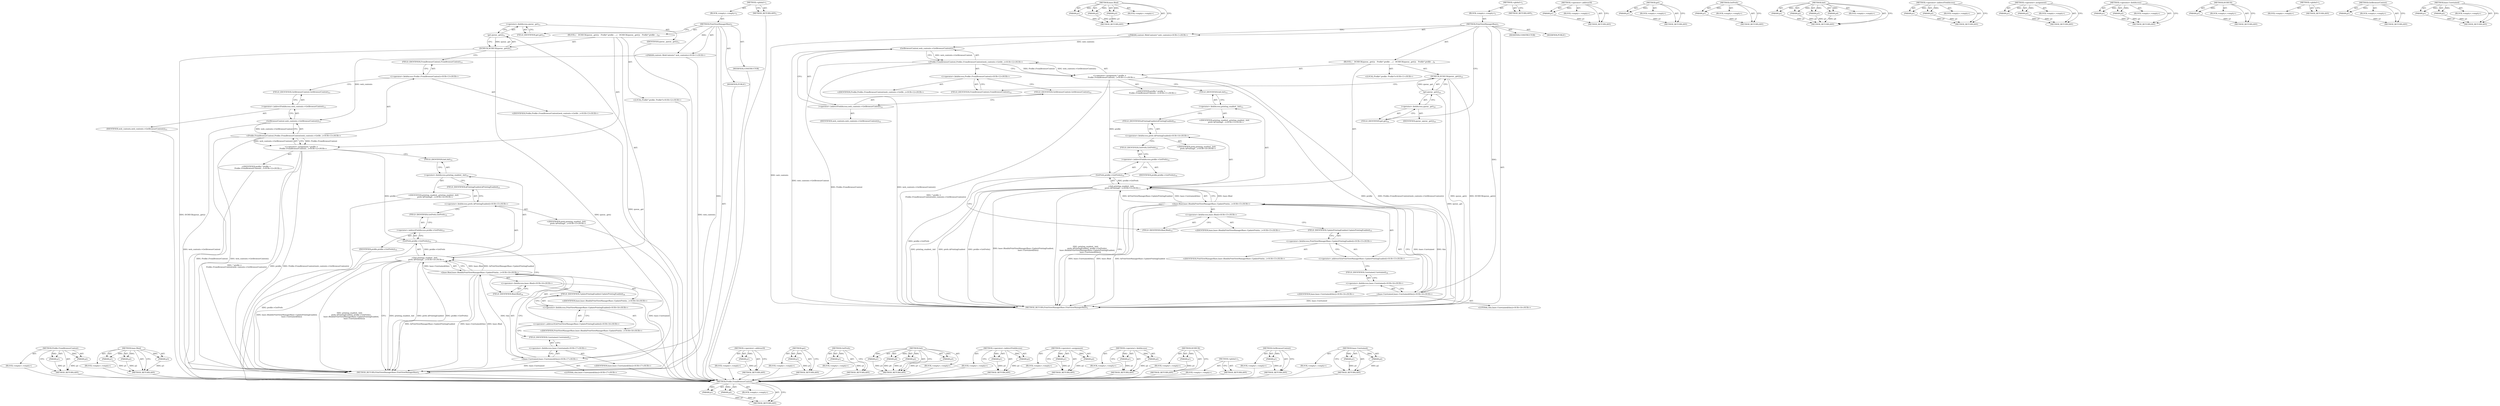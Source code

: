 digraph "base.Unretained" {
vulnerable_94 [label=<(METHOD,Profile.FromBrowserContext)>];
vulnerable_95 [label=<(PARAM,p1)>];
vulnerable_96 [label=<(PARAM,p2)>];
vulnerable_97 [label=<(BLOCK,&lt;empty&gt;,&lt;empty&gt;)>];
vulnerable_98 [label=<(METHOD_RETURN,ANY)>];
vulnerable_119 [label=<(METHOD,base.Bind)>];
vulnerable_120 [label=<(PARAM,p1)>];
vulnerable_121 [label=<(PARAM,p2)>];
vulnerable_122 [label=<(PARAM,p3)>];
vulnerable_123 [label=<(BLOCK,&lt;empty&gt;,&lt;empty&gt;)>];
vulnerable_124 [label=<(METHOD_RETURN,ANY)>];
vulnerable_6 [label=<(METHOD,&lt;global&gt;)<SUB>1</SUB>>];
vulnerable_7 [label=<(BLOCK,&lt;empty&gt;,&lt;empty&gt;)<SUB>1</SUB>>];
vulnerable_8 [label=<(METHOD,PrintViewManagerBase)<SUB>1</SUB>>];
vulnerable_9 [label="<(PARAM,content::WebContents* web_contents)<SUB>1</SUB>>"];
vulnerable_10 [label=<(BLOCK,{
   DCHECK(queue_.get());
   Profile* profile ...,{
   DCHECK(queue_.get());
   Profile* profile ...)<SUB>9</SUB>>];
vulnerable_11 [label=<(DCHECK,DCHECK(queue_.get()))<SUB>10</SUB>>];
vulnerable_12 [label=<(get,queue_.get())<SUB>10</SUB>>];
vulnerable_13 [label=<(&lt;operator&gt;.fieldAccess,queue_.get)<SUB>10</SUB>>];
vulnerable_14 [label=<(IDENTIFIER,queue_,queue_.get())<SUB>10</SUB>>];
vulnerable_15 [label=<(FIELD_IDENTIFIER,get,get)<SUB>10</SUB>>];
vulnerable_16 [label="<(LOCAL,Profile* profile: Profile*)<SUB>11</SUB>>"];
vulnerable_17 [label="<(&lt;operator&gt;.assignment,* profile =
       Profile::FromBrowserContext(...)<SUB>11</SUB>>"];
vulnerable_18 [label="<(IDENTIFIER,profile,* profile =
       Profile::FromBrowserContext(...)<SUB>11</SUB>>"];
vulnerable_19 [label="<(Profile.FromBrowserContext,Profile::FromBrowserContext(web_contents-&gt;GetBr...)<SUB>12</SUB>>"];
vulnerable_20 [label="<(&lt;operator&gt;.fieldAccess,Profile::FromBrowserContext)<SUB>12</SUB>>"];
vulnerable_21 [label="<(IDENTIFIER,Profile,Profile::FromBrowserContext(web_contents-&gt;GetBr...)<SUB>12</SUB>>"];
vulnerable_22 [label=<(FIELD_IDENTIFIER,FromBrowserContext,FromBrowserContext)<SUB>12</SUB>>];
vulnerable_23 [label=<(GetBrowserContext,web_contents-&gt;GetBrowserContext())<SUB>12</SUB>>];
vulnerable_24 [label=<(&lt;operator&gt;.indirectFieldAccess,web_contents-&gt;GetBrowserContext)<SUB>12</SUB>>];
vulnerable_25 [label=<(IDENTIFIER,web_contents,web_contents-&gt;GetBrowserContext())<SUB>12</SUB>>];
vulnerable_26 [label=<(FIELD_IDENTIFIER,GetBrowserContext,GetBrowserContext)<SUB>12</SUB>>];
vulnerable_27 [label="<(Init,printing_enabled_.Init(
      prefs::kPrintingE...)<SUB>13</SUB>>"];
vulnerable_28 [label=<(&lt;operator&gt;.fieldAccess,printing_enabled_.Init)<SUB>13</SUB>>];
vulnerable_29 [label="<(IDENTIFIER,printing_enabled_,printing_enabled_.Init(
      prefs::kPrintingE...)<SUB>13</SUB>>"];
vulnerable_30 [label=<(FIELD_IDENTIFIER,Init,Init)<SUB>13</SUB>>];
vulnerable_31 [label="<(&lt;operator&gt;.fieldAccess,prefs::kPrintingEnabled)<SUB>14</SUB>>"];
vulnerable_32 [label="<(IDENTIFIER,prefs,printing_enabled_.Init(
      prefs::kPrintingE...)<SUB>14</SUB>>"];
vulnerable_33 [label=<(FIELD_IDENTIFIER,kPrintingEnabled,kPrintingEnabled)<SUB>14</SUB>>];
vulnerable_34 [label=<(GetPrefs,profile-&gt;GetPrefs())<SUB>14</SUB>>];
vulnerable_35 [label=<(&lt;operator&gt;.indirectFieldAccess,profile-&gt;GetPrefs)<SUB>14</SUB>>];
vulnerable_36 [label=<(IDENTIFIER,profile,profile-&gt;GetPrefs())<SUB>14</SUB>>];
vulnerable_37 [label=<(FIELD_IDENTIFIER,GetPrefs,GetPrefs)<SUB>14</SUB>>];
vulnerable_38 [label="<(base.Bind,base::Bind(&amp;PrintViewManagerBase::UpdatePrintin...)<SUB>15</SUB>>"];
vulnerable_39 [label="<(&lt;operator&gt;.fieldAccess,base::Bind)<SUB>15</SUB>>"];
vulnerable_40 [label="<(IDENTIFIER,base,base::Bind(&amp;PrintViewManagerBase::UpdatePrintin...)<SUB>15</SUB>>"];
vulnerable_41 [label=<(FIELD_IDENTIFIER,Bind,Bind)<SUB>15</SUB>>];
vulnerable_42 [label="<(&lt;operator&gt;.addressOf,&amp;PrintViewManagerBase::UpdatePrintingEnabled)<SUB>15</SUB>>"];
vulnerable_43 [label="<(&lt;operator&gt;.fieldAccess,PrintViewManagerBase::UpdatePrintingEnabled)<SUB>15</SUB>>"];
vulnerable_44 [label="<(IDENTIFIER,PrintViewManagerBase,base::Bind(&amp;PrintViewManagerBase::UpdatePrintin...)<SUB>15</SUB>>"];
vulnerable_45 [label=<(FIELD_IDENTIFIER,UpdatePrintingEnabled,UpdatePrintingEnabled)<SUB>15</SUB>>];
vulnerable_46 [label="<(base.Unretained,base::Unretained(this))<SUB>16</SUB>>"];
vulnerable_47 [label="<(&lt;operator&gt;.fieldAccess,base::Unretained)<SUB>16</SUB>>"];
vulnerable_48 [label="<(IDENTIFIER,base,base::Unretained(this))<SUB>16</SUB>>"];
vulnerable_49 [label=<(FIELD_IDENTIFIER,Unretained,Unretained)<SUB>16</SUB>>];
vulnerable_50 [label="<(LITERAL,this,base::Unretained(this))<SUB>16</SUB>>"];
vulnerable_51 [label=<(MODIFIER,CONSTRUCTOR)>];
vulnerable_52 [label=<(MODIFIER,PUBLIC)>];
vulnerable_53 [label=<(METHOD_RETURN,PrintViewManagerBase.PrintViewManagerBase)<SUB>1</SUB>>];
vulnerable_55 [label=<(METHOD_RETURN,ANY)<SUB>1</SUB>>];
vulnerable_125 [label=<(METHOD,&lt;operator&gt;.addressOf)>];
vulnerable_126 [label=<(PARAM,p1)>];
vulnerable_127 [label=<(BLOCK,&lt;empty&gt;,&lt;empty&gt;)>];
vulnerable_128 [label=<(METHOD_RETURN,ANY)>];
vulnerable_80 [label=<(METHOD,get)>];
vulnerable_81 [label=<(PARAM,p1)>];
vulnerable_82 [label=<(BLOCK,&lt;empty&gt;,&lt;empty&gt;)>];
vulnerable_83 [label=<(METHOD_RETURN,ANY)>];
vulnerable_115 [label=<(METHOD,GetPrefs)>];
vulnerable_116 [label=<(PARAM,p1)>];
vulnerable_117 [label=<(BLOCK,&lt;empty&gt;,&lt;empty&gt;)>];
vulnerable_118 [label=<(METHOD_RETURN,ANY)>];
vulnerable_108 [label=<(METHOD,Init)>];
vulnerable_109 [label=<(PARAM,p1)>];
vulnerable_110 [label=<(PARAM,p2)>];
vulnerable_111 [label=<(PARAM,p3)>];
vulnerable_112 [label=<(PARAM,p4)>];
vulnerable_113 [label=<(BLOCK,&lt;empty&gt;,&lt;empty&gt;)>];
vulnerable_114 [label=<(METHOD_RETURN,ANY)>];
vulnerable_103 [label=<(METHOD,&lt;operator&gt;.indirectFieldAccess)>];
vulnerable_104 [label=<(PARAM,p1)>];
vulnerable_105 [label=<(PARAM,p2)>];
vulnerable_106 [label=<(BLOCK,&lt;empty&gt;,&lt;empty&gt;)>];
vulnerable_107 [label=<(METHOD_RETURN,ANY)>];
vulnerable_89 [label=<(METHOD,&lt;operator&gt;.assignment)>];
vulnerable_90 [label=<(PARAM,p1)>];
vulnerable_91 [label=<(PARAM,p2)>];
vulnerable_92 [label=<(BLOCK,&lt;empty&gt;,&lt;empty&gt;)>];
vulnerable_93 [label=<(METHOD_RETURN,ANY)>];
vulnerable_84 [label=<(METHOD,&lt;operator&gt;.fieldAccess)>];
vulnerable_85 [label=<(PARAM,p1)>];
vulnerable_86 [label=<(PARAM,p2)>];
vulnerable_87 [label=<(BLOCK,&lt;empty&gt;,&lt;empty&gt;)>];
vulnerable_88 [label=<(METHOD_RETURN,ANY)>];
vulnerable_76 [label=<(METHOD,DCHECK)>];
vulnerable_77 [label=<(PARAM,p1)>];
vulnerable_78 [label=<(BLOCK,&lt;empty&gt;,&lt;empty&gt;)>];
vulnerable_79 [label=<(METHOD_RETURN,ANY)>];
vulnerable_70 [label=<(METHOD,&lt;global&gt;)<SUB>1</SUB>>];
vulnerable_71 [label=<(BLOCK,&lt;empty&gt;,&lt;empty&gt;)>];
vulnerable_72 [label=<(METHOD_RETURN,ANY)>];
vulnerable_99 [label=<(METHOD,GetBrowserContext)>];
vulnerable_100 [label=<(PARAM,p1)>];
vulnerable_101 [label=<(BLOCK,&lt;empty&gt;,&lt;empty&gt;)>];
vulnerable_102 [label=<(METHOD_RETURN,ANY)>];
vulnerable_129 [label=<(METHOD,base.Unretained)>];
vulnerable_130 [label=<(PARAM,p1)>];
vulnerable_131 [label=<(PARAM,p2)>];
vulnerable_132 [label=<(BLOCK,&lt;empty&gt;,&lt;empty&gt;)>];
vulnerable_133 [label=<(METHOD_RETURN,ANY)>];
fixed_94 [label=<(METHOD,Profile.FromBrowserContext)>];
fixed_95 [label=<(PARAM,p1)>];
fixed_96 [label=<(PARAM,p2)>];
fixed_97 [label=<(BLOCK,&lt;empty&gt;,&lt;empty&gt;)>];
fixed_98 [label=<(METHOD_RETURN,ANY)>];
fixed_119 [label=<(METHOD,base.Bind)>];
fixed_120 [label=<(PARAM,p1)>];
fixed_121 [label=<(PARAM,p2)>];
fixed_122 [label=<(PARAM,p3)>];
fixed_123 [label=<(BLOCK,&lt;empty&gt;,&lt;empty&gt;)>];
fixed_124 [label=<(METHOD_RETURN,ANY)>];
fixed_6 [label=<(METHOD,&lt;global&gt;)<SUB>1</SUB>>];
fixed_7 [label=<(BLOCK,&lt;empty&gt;,&lt;empty&gt;)<SUB>1</SUB>>];
fixed_8 [label=<(METHOD,PrintViewManagerBase)<SUB>1</SUB>>];
fixed_9 [label="<(PARAM,content::WebContents* web_contents)<SUB>1</SUB>>"];
fixed_10 [label=<(BLOCK,{
   DCHECK(queue_.get());
   Profile* profile ...,{
   DCHECK(queue_.get());
   Profile* profile ...)<SUB>10</SUB>>];
fixed_11 [label=<(DCHECK,DCHECK(queue_.get()))<SUB>11</SUB>>];
fixed_12 [label=<(get,queue_.get())<SUB>11</SUB>>];
fixed_13 [label=<(&lt;operator&gt;.fieldAccess,queue_.get)<SUB>11</SUB>>];
fixed_14 [label=<(IDENTIFIER,queue_,queue_.get())<SUB>11</SUB>>];
fixed_15 [label=<(FIELD_IDENTIFIER,get,get)<SUB>11</SUB>>];
fixed_16 [label="<(LOCAL,Profile* profile: Profile*)<SUB>12</SUB>>"];
fixed_17 [label="<(&lt;operator&gt;.assignment,* profile =
       Profile::FromBrowserContext(...)<SUB>12</SUB>>"];
fixed_18 [label="<(IDENTIFIER,profile,* profile =
       Profile::FromBrowserContext(...)<SUB>12</SUB>>"];
fixed_19 [label="<(Profile.FromBrowserContext,Profile::FromBrowserContext(web_contents-&gt;GetBr...)<SUB>13</SUB>>"];
fixed_20 [label="<(&lt;operator&gt;.fieldAccess,Profile::FromBrowserContext)<SUB>13</SUB>>"];
fixed_21 [label="<(IDENTIFIER,Profile,Profile::FromBrowserContext(web_contents-&gt;GetBr...)<SUB>13</SUB>>"];
fixed_22 [label=<(FIELD_IDENTIFIER,FromBrowserContext,FromBrowserContext)<SUB>13</SUB>>];
fixed_23 [label=<(GetBrowserContext,web_contents-&gt;GetBrowserContext())<SUB>13</SUB>>];
fixed_24 [label=<(&lt;operator&gt;.indirectFieldAccess,web_contents-&gt;GetBrowserContext)<SUB>13</SUB>>];
fixed_25 [label=<(IDENTIFIER,web_contents,web_contents-&gt;GetBrowserContext())<SUB>13</SUB>>];
fixed_26 [label=<(FIELD_IDENTIFIER,GetBrowserContext,GetBrowserContext)<SUB>13</SUB>>];
fixed_27 [label="<(Init,printing_enabled_.Init(
      prefs::kPrintingE...)<SUB>14</SUB>>"];
fixed_28 [label=<(&lt;operator&gt;.fieldAccess,printing_enabled_.Init)<SUB>14</SUB>>];
fixed_29 [label="<(IDENTIFIER,printing_enabled_,printing_enabled_.Init(
      prefs::kPrintingE...)<SUB>14</SUB>>"];
fixed_30 [label=<(FIELD_IDENTIFIER,Init,Init)<SUB>14</SUB>>];
fixed_31 [label="<(&lt;operator&gt;.fieldAccess,prefs::kPrintingEnabled)<SUB>15</SUB>>"];
fixed_32 [label="<(IDENTIFIER,prefs,printing_enabled_.Init(
      prefs::kPrintingE...)<SUB>15</SUB>>"];
fixed_33 [label=<(FIELD_IDENTIFIER,kPrintingEnabled,kPrintingEnabled)<SUB>15</SUB>>];
fixed_34 [label=<(GetPrefs,profile-&gt;GetPrefs())<SUB>15</SUB>>];
fixed_35 [label=<(&lt;operator&gt;.indirectFieldAccess,profile-&gt;GetPrefs)<SUB>15</SUB>>];
fixed_36 [label=<(IDENTIFIER,profile,profile-&gt;GetPrefs())<SUB>15</SUB>>];
fixed_37 [label=<(FIELD_IDENTIFIER,GetPrefs,GetPrefs)<SUB>15</SUB>>];
fixed_38 [label="<(base.Bind,base::Bind(&amp;PrintViewManagerBase::UpdatePrintin...)<SUB>16</SUB>>"];
fixed_39 [label="<(&lt;operator&gt;.fieldAccess,base::Bind)<SUB>16</SUB>>"];
fixed_40 [label="<(IDENTIFIER,base,base::Bind(&amp;PrintViewManagerBase::UpdatePrintin...)<SUB>16</SUB>>"];
fixed_41 [label=<(FIELD_IDENTIFIER,Bind,Bind)<SUB>16</SUB>>];
fixed_42 [label="<(&lt;operator&gt;.addressOf,&amp;PrintViewManagerBase::UpdatePrintingEnabled)<SUB>16</SUB>>"];
fixed_43 [label="<(&lt;operator&gt;.fieldAccess,PrintViewManagerBase::UpdatePrintingEnabled)<SUB>16</SUB>>"];
fixed_44 [label="<(IDENTIFIER,PrintViewManagerBase,base::Bind(&amp;PrintViewManagerBase::UpdatePrintin...)<SUB>16</SUB>>"];
fixed_45 [label=<(FIELD_IDENTIFIER,UpdatePrintingEnabled,UpdatePrintingEnabled)<SUB>16</SUB>>];
fixed_46 [label="<(base.Unretained,base::Unretained(this))<SUB>17</SUB>>"];
fixed_47 [label="<(&lt;operator&gt;.fieldAccess,base::Unretained)<SUB>17</SUB>>"];
fixed_48 [label="<(IDENTIFIER,base,base::Unretained(this))<SUB>17</SUB>>"];
fixed_49 [label=<(FIELD_IDENTIFIER,Unretained,Unretained)<SUB>17</SUB>>];
fixed_50 [label="<(LITERAL,this,base::Unretained(this))<SUB>17</SUB>>"];
fixed_51 [label=<(MODIFIER,CONSTRUCTOR)>];
fixed_52 [label=<(MODIFIER,PUBLIC)>];
fixed_53 [label=<(METHOD_RETURN,PrintViewManagerBase.PrintViewManagerBase)<SUB>1</SUB>>];
fixed_55 [label=<(METHOD_RETURN,ANY)<SUB>1</SUB>>];
fixed_125 [label=<(METHOD,&lt;operator&gt;.addressOf)>];
fixed_126 [label=<(PARAM,p1)>];
fixed_127 [label=<(BLOCK,&lt;empty&gt;,&lt;empty&gt;)>];
fixed_128 [label=<(METHOD_RETURN,ANY)>];
fixed_80 [label=<(METHOD,get)>];
fixed_81 [label=<(PARAM,p1)>];
fixed_82 [label=<(BLOCK,&lt;empty&gt;,&lt;empty&gt;)>];
fixed_83 [label=<(METHOD_RETURN,ANY)>];
fixed_115 [label=<(METHOD,GetPrefs)>];
fixed_116 [label=<(PARAM,p1)>];
fixed_117 [label=<(BLOCK,&lt;empty&gt;,&lt;empty&gt;)>];
fixed_118 [label=<(METHOD_RETURN,ANY)>];
fixed_108 [label=<(METHOD,Init)>];
fixed_109 [label=<(PARAM,p1)>];
fixed_110 [label=<(PARAM,p2)>];
fixed_111 [label=<(PARAM,p3)>];
fixed_112 [label=<(PARAM,p4)>];
fixed_113 [label=<(BLOCK,&lt;empty&gt;,&lt;empty&gt;)>];
fixed_114 [label=<(METHOD_RETURN,ANY)>];
fixed_103 [label=<(METHOD,&lt;operator&gt;.indirectFieldAccess)>];
fixed_104 [label=<(PARAM,p1)>];
fixed_105 [label=<(PARAM,p2)>];
fixed_106 [label=<(BLOCK,&lt;empty&gt;,&lt;empty&gt;)>];
fixed_107 [label=<(METHOD_RETURN,ANY)>];
fixed_89 [label=<(METHOD,&lt;operator&gt;.assignment)>];
fixed_90 [label=<(PARAM,p1)>];
fixed_91 [label=<(PARAM,p2)>];
fixed_92 [label=<(BLOCK,&lt;empty&gt;,&lt;empty&gt;)>];
fixed_93 [label=<(METHOD_RETURN,ANY)>];
fixed_84 [label=<(METHOD,&lt;operator&gt;.fieldAccess)>];
fixed_85 [label=<(PARAM,p1)>];
fixed_86 [label=<(PARAM,p2)>];
fixed_87 [label=<(BLOCK,&lt;empty&gt;,&lt;empty&gt;)>];
fixed_88 [label=<(METHOD_RETURN,ANY)>];
fixed_76 [label=<(METHOD,DCHECK)>];
fixed_77 [label=<(PARAM,p1)>];
fixed_78 [label=<(BLOCK,&lt;empty&gt;,&lt;empty&gt;)>];
fixed_79 [label=<(METHOD_RETURN,ANY)>];
fixed_70 [label=<(METHOD,&lt;global&gt;)<SUB>1</SUB>>];
fixed_71 [label=<(BLOCK,&lt;empty&gt;,&lt;empty&gt;)>];
fixed_72 [label=<(METHOD_RETURN,ANY)>];
fixed_99 [label=<(METHOD,GetBrowserContext)>];
fixed_100 [label=<(PARAM,p1)>];
fixed_101 [label=<(BLOCK,&lt;empty&gt;,&lt;empty&gt;)>];
fixed_102 [label=<(METHOD_RETURN,ANY)>];
fixed_129 [label=<(METHOD,base.Unretained)>];
fixed_130 [label=<(PARAM,p1)>];
fixed_131 [label=<(PARAM,p2)>];
fixed_132 [label=<(BLOCK,&lt;empty&gt;,&lt;empty&gt;)>];
fixed_133 [label=<(METHOD_RETURN,ANY)>];
vulnerable_94 -> vulnerable_95  [key=0, label="AST: "];
vulnerable_94 -> vulnerable_95  [key=1, label="DDG: "];
vulnerable_94 -> vulnerable_97  [key=0, label="AST: "];
vulnerable_94 -> vulnerable_96  [key=0, label="AST: "];
vulnerable_94 -> vulnerable_96  [key=1, label="DDG: "];
vulnerable_94 -> vulnerable_98  [key=0, label="AST: "];
vulnerable_94 -> vulnerable_98  [key=1, label="CFG: "];
vulnerable_95 -> vulnerable_98  [key=0, label="DDG: p1"];
vulnerable_96 -> vulnerable_98  [key=0, label="DDG: p2"];
vulnerable_119 -> vulnerable_120  [key=0, label="AST: "];
vulnerable_119 -> vulnerable_120  [key=1, label="DDG: "];
vulnerable_119 -> vulnerable_123  [key=0, label="AST: "];
vulnerable_119 -> vulnerable_121  [key=0, label="AST: "];
vulnerable_119 -> vulnerable_121  [key=1, label="DDG: "];
vulnerable_119 -> vulnerable_124  [key=0, label="AST: "];
vulnerable_119 -> vulnerable_124  [key=1, label="CFG: "];
vulnerable_119 -> vulnerable_122  [key=0, label="AST: "];
vulnerable_119 -> vulnerable_122  [key=1, label="DDG: "];
vulnerable_120 -> vulnerable_124  [key=0, label="DDG: p1"];
vulnerable_121 -> vulnerable_124  [key=0, label="DDG: p2"];
vulnerable_122 -> vulnerable_124  [key=0, label="DDG: p3"];
vulnerable_6 -> vulnerable_7  [key=0, label="AST: "];
vulnerable_6 -> vulnerable_55  [key=0, label="AST: "];
vulnerable_6 -> vulnerable_55  [key=1, label="CFG: "];
vulnerable_7 -> vulnerable_8  [key=0, label="AST: "];
vulnerable_8 -> vulnerable_9  [key=0, label="AST: "];
vulnerable_8 -> vulnerable_9  [key=1, label="DDG: "];
vulnerable_8 -> vulnerable_10  [key=0, label="AST: "];
vulnerable_8 -> vulnerable_51  [key=0, label="AST: "];
vulnerable_8 -> vulnerable_52  [key=0, label="AST: "];
vulnerable_8 -> vulnerable_53  [key=0, label="AST: "];
vulnerable_8 -> vulnerable_15  [key=0, label="CFG: "];
vulnerable_8 -> vulnerable_46  [key=0, label="DDG: "];
vulnerable_9 -> vulnerable_53  [key=0, label="DDG: web_contents"];
vulnerable_9 -> vulnerable_23  [key=0, label="DDG: web_contents"];
vulnerable_10 -> vulnerable_11  [key=0, label="AST: "];
vulnerable_10 -> vulnerable_16  [key=0, label="AST: "];
vulnerable_10 -> vulnerable_17  [key=0, label="AST: "];
vulnerable_10 -> vulnerable_27  [key=0, label="AST: "];
vulnerable_11 -> vulnerable_12  [key=0, label="AST: "];
vulnerable_11 -> vulnerable_22  [key=0, label="CFG: "];
vulnerable_11 -> vulnerable_53  [key=0, label="DDG: queue_.get()"];
vulnerable_11 -> vulnerable_53  [key=1, label="DDG: DCHECK(queue_.get())"];
vulnerable_12 -> vulnerable_13  [key=0, label="AST: "];
vulnerable_12 -> vulnerable_11  [key=0, label="CFG: "];
vulnerable_12 -> vulnerable_11  [key=1, label="DDG: queue_.get"];
vulnerable_12 -> vulnerable_53  [key=0, label="DDG: queue_.get"];
vulnerable_13 -> vulnerable_14  [key=0, label="AST: "];
vulnerable_13 -> vulnerable_15  [key=0, label="AST: "];
vulnerable_13 -> vulnerable_12  [key=0, label="CFG: "];
vulnerable_15 -> vulnerable_13  [key=0, label="CFG: "];
vulnerable_17 -> vulnerable_18  [key=0, label="AST: "];
vulnerable_17 -> vulnerable_19  [key=0, label="AST: "];
vulnerable_17 -> vulnerable_30  [key=0, label="CFG: "];
vulnerable_17 -> vulnerable_53  [key=0, label="DDG: profile"];
vulnerable_17 -> vulnerable_53  [key=1, label="DDG: Profile::FromBrowserContext(web_contents-&gt;GetBrowserContext())"];
vulnerable_17 -> vulnerable_53  [key=2, label="DDG: * profile =
       Profile::FromBrowserContext(web_contents-&gt;GetBrowserContext())"];
vulnerable_17 -> vulnerable_34  [key=0, label="DDG: profile"];
vulnerable_19 -> vulnerable_20  [key=0, label="AST: "];
vulnerable_19 -> vulnerable_23  [key=0, label="AST: "];
vulnerable_19 -> vulnerable_17  [key=0, label="CFG: "];
vulnerable_19 -> vulnerable_17  [key=1, label="DDG: Profile::FromBrowserContext"];
vulnerable_19 -> vulnerable_17  [key=2, label="DDG: web_contents-&gt;GetBrowserContext()"];
vulnerable_19 -> vulnerable_53  [key=0, label="DDG: Profile::FromBrowserContext"];
vulnerable_19 -> vulnerable_53  [key=1, label="DDG: web_contents-&gt;GetBrowserContext()"];
vulnerable_20 -> vulnerable_21  [key=0, label="AST: "];
vulnerable_20 -> vulnerable_22  [key=0, label="AST: "];
vulnerable_20 -> vulnerable_26  [key=0, label="CFG: "];
vulnerable_22 -> vulnerable_20  [key=0, label="CFG: "];
vulnerable_23 -> vulnerable_24  [key=0, label="AST: "];
vulnerable_23 -> vulnerable_19  [key=0, label="CFG: "];
vulnerable_23 -> vulnerable_19  [key=1, label="DDG: web_contents-&gt;GetBrowserContext"];
vulnerable_23 -> vulnerable_53  [key=0, label="DDG: web_contents-&gt;GetBrowserContext"];
vulnerable_24 -> vulnerable_25  [key=0, label="AST: "];
vulnerable_24 -> vulnerable_26  [key=0, label="AST: "];
vulnerable_24 -> vulnerable_23  [key=0, label="CFG: "];
vulnerable_26 -> vulnerable_24  [key=0, label="CFG: "];
vulnerable_27 -> vulnerable_28  [key=0, label="AST: "];
vulnerable_27 -> vulnerable_31  [key=0, label="AST: "];
vulnerable_27 -> vulnerable_34  [key=0, label="AST: "];
vulnerable_27 -> vulnerable_38  [key=0, label="AST: "];
vulnerable_27 -> vulnerable_53  [key=0, label="CFG: "];
vulnerable_27 -> vulnerable_53  [key=1, label="DDG: printing_enabled_.Init"];
vulnerable_27 -> vulnerable_53  [key=2, label="DDG: prefs::kPrintingEnabled"];
vulnerable_27 -> vulnerable_53  [key=3, label="DDG: profile-&gt;GetPrefs()"];
vulnerable_27 -> vulnerable_53  [key=4, label="DDG: base::Bind(&amp;PrintViewManagerBase::UpdatePrintingEnabled,
                 base::Unretained(this))"];
vulnerable_27 -> vulnerable_53  [key=5, label="DDG: printing_enabled_.Init(
      prefs::kPrintingEnabled, profile-&gt;GetPrefs(),
      base::Bind(&amp;PrintViewManagerBase::UpdatePrintingEnabled,
                 base::Unretained(this)))"];
vulnerable_28 -> vulnerable_29  [key=0, label="AST: "];
vulnerable_28 -> vulnerable_30  [key=0, label="AST: "];
vulnerable_28 -> vulnerable_33  [key=0, label="CFG: "];
vulnerable_30 -> vulnerable_28  [key=0, label="CFG: "];
vulnerable_31 -> vulnerable_32  [key=0, label="AST: "];
vulnerable_31 -> vulnerable_33  [key=0, label="AST: "];
vulnerable_31 -> vulnerable_37  [key=0, label="CFG: "];
vulnerable_33 -> vulnerable_31  [key=0, label="CFG: "];
vulnerable_34 -> vulnerable_35  [key=0, label="AST: "];
vulnerable_34 -> vulnerable_41  [key=0, label="CFG: "];
vulnerable_34 -> vulnerable_53  [key=0, label="DDG: profile-&gt;GetPrefs"];
vulnerable_34 -> vulnerable_27  [key=0, label="DDG: profile-&gt;GetPrefs"];
vulnerable_35 -> vulnerable_36  [key=0, label="AST: "];
vulnerable_35 -> vulnerable_37  [key=0, label="AST: "];
vulnerable_35 -> vulnerable_34  [key=0, label="CFG: "];
vulnerable_37 -> vulnerable_35  [key=0, label="CFG: "];
vulnerable_38 -> vulnerable_39  [key=0, label="AST: "];
vulnerable_38 -> vulnerable_42  [key=0, label="AST: "];
vulnerable_38 -> vulnerable_46  [key=0, label="AST: "];
vulnerable_38 -> vulnerable_27  [key=0, label="CFG: "];
vulnerable_38 -> vulnerable_27  [key=1, label="DDG: base::Bind"];
vulnerable_38 -> vulnerable_27  [key=2, label="DDG: &amp;PrintViewManagerBase::UpdatePrintingEnabled"];
vulnerable_38 -> vulnerable_27  [key=3, label="DDG: base::Unretained(this)"];
vulnerable_38 -> vulnerable_53  [key=0, label="DDG: base::Bind"];
vulnerable_38 -> vulnerable_53  [key=1, label="DDG: &amp;PrintViewManagerBase::UpdatePrintingEnabled"];
vulnerable_38 -> vulnerable_53  [key=2, label="DDG: base::Unretained(this)"];
vulnerable_39 -> vulnerable_40  [key=0, label="AST: "];
vulnerable_39 -> vulnerable_41  [key=0, label="AST: "];
vulnerable_39 -> vulnerable_45  [key=0, label="CFG: "];
vulnerable_41 -> vulnerable_39  [key=0, label="CFG: "];
vulnerable_42 -> vulnerable_43  [key=0, label="AST: "];
vulnerable_42 -> vulnerable_49  [key=0, label="CFG: "];
vulnerable_43 -> vulnerable_44  [key=0, label="AST: "];
vulnerable_43 -> vulnerable_45  [key=0, label="AST: "];
vulnerable_43 -> vulnerable_42  [key=0, label="CFG: "];
vulnerable_45 -> vulnerable_43  [key=0, label="CFG: "];
vulnerable_46 -> vulnerable_47  [key=0, label="AST: "];
vulnerable_46 -> vulnerable_50  [key=0, label="AST: "];
vulnerable_46 -> vulnerable_38  [key=0, label="CFG: "];
vulnerable_46 -> vulnerable_38  [key=1, label="DDG: base::Unretained"];
vulnerable_46 -> vulnerable_38  [key=2, label="DDG: this"];
vulnerable_46 -> vulnerable_53  [key=0, label="DDG: base::Unretained"];
vulnerable_47 -> vulnerable_48  [key=0, label="AST: "];
vulnerable_47 -> vulnerable_49  [key=0, label="AST: "];
vulnerable_47 -> vulnerable_46  [key=0, label="CFG: "];
vulnerable_49 -> vulnerable_47  [key=0, label="CFG: "];
vulnerable_125 -> vulnerable_126  [key=0, label="AST: "];
vulnerable_125 -> vulnerable_126  [key=1, label="DDG: "];
vulnerable_125 -> vulnerable_127  [key=0, label="AST: "];
vulnerable_125 -> vulnerable_128  [key=0, label="AST: "];
vulnerable_125 -> vulnerable_128  [key=1, label="CFG: "];
vulnerable_126 -> vulnerable_128  [key=0, label="DDG: p1"];
vulnerable_80 -> vulnerable_81  [key=0, label="AST: "];
vulnerable_80 -> vulnerable_81  [key=1, label="DDG: "];
vulnerable_80 -> vulnerable_82  [key=0, label="AST: "];
vulnerable_80 -> vulnerable_83  [key=0, label="AST: "];
vulnerable_80 -> vulnerable_83  [key=1, label="CFG: "];
vulnerable_81 -> vulnerable_83  [key=0, label="DDG: p1"];
vulnerable_115 -> vulnerable_116  [key=0, label="AST: "];
vulnerable_115 -> vulnerable_116  [key=1, label="DDG: "];
vulnerable_115 -> vulnerable_117  [key=0, label="AST: "];
vulnerable_115 -> vulnerable_118  [key=0, label="AST: "];
vulnerable_115 -> vulnerable_118  [key=1, label="CFG: "];
vulnerable_116 -> vulnerable_118  [key=0, label="DDG: p1"];
vulnerable_108 -> vulnerable_109  [key=0, label="AST: "];
vulnerable_108 -> vulnerable_109  [key=1, label="DDG: "];
vulnerable_108 -> vulnerable_113  [key=0, label="AST: "];
vulnerable_108 -> vulnerable_110  [key=0, label="AST: "];
vulnerable_108 -> vulnerable_110  [key=1, label="DDG: "];
vulnerable_108 -> vulnerable_114  [key=0, label="AST: "];
vulnerable_108 -> vulnerable_114  [key=1, label="CFG: "];
vulnerable_108 -> vulnerable_111  [key=0, label="AST: "];
vulnerable_108 -> vulnerable_111  [key=1, label="DDG: "];
vulnerable_108 -> vulnerable_112  [key=0, label="AST: "];
vulnerable_108 -> vulnerable_112  [key=1, label="DDG: "];
vulnerable_109 -> vulnerable_114  [key=0, label="DDG: p1"];
vulnerable_110 -> vulnerable_114  [key=0, label="DDG: p2"];
vulnerable_111 -> vulnerable_114  [key=0, label="DDG: p3"];
vulnerable_112 -> vulnerable_114  [key=0, label="DDG: p4"];
vulnerable_103 -> vulnerable_104  [key=0, label="AST: "];
vulnerable_103 -> vulnerable_104  [key=1, label="DDG: "];
vulnerable_103 -> vulnerable_106  [key=0, label="AST: "];
vulnerable_103 -> vulnerable_105  [key=0, label="AST: "];
vulnerable_103 -> vulnerable_105  [key=1, label="DDG: "];
vulnerable_103 -> vulnerable_107  [key=0, label="AST: "];
vulnerable_103 -> vulnerable_107  [key=1, label="CFG: "];
vulnerable_104 -> vulnerable_107  [key=0, label="DDG: p1"];
vulnerable_105 -> vulnerable_107  [key=0, label="DDG: p2"];
vulnerable_89 -> vulnerable_90  [key=0, label="AST: "];
vulnerable_89 -> vulnerable_90  [key=1, label="DDG: "];
vulnerable_89 -> vulnerable_92  [key=0, label="AST: "];
vulnerable_89 -> vulnerable_91  [key=0, label="AST: "];
vulnerable_89 -> vulnerable_91  [key=1, label="DDG: "];
vulnerable_89 -> vulnerable_93  [key=0, label="AST: "];
vulnerable_89 -> vulnerable_93  [key=1, label="CFG: "];
vulnerable_90 -> vulnerable_93  [key=0, label="DDG: p1"];
vulnerable_91 -> vulnerable_93  [key=0, label="DDG: p2"];
vulnerable_84 -> vulnerable_85  [key=0, label="AST: "];
vulnerable_84 -> vulnerable_85  [key=1, label="DDG: "];
vulnerable_84 -> vulnerable_87  [key=0, label="AST: "];
vulnerable_84 -> vulnerable_86  [key=0, label="AST: "];
vulnerable_84 -> vulnerable_86  [key=1, label="DDG: "];
vulnerable_84 -> vulnerable_88  [key=0, label="AST: "];
vulnerable_84 -> vulnerable_88  [key=1, label="CFG: "];
vulnerable_85 -> vulnerable_88  [key=0, label="DDG: p1"];
vulnerable_86 -> vulnerable_88  [key=0, label="DDG: p2"];
vulnerable_76 -> vulnerable_77  [key=0, label="AST: "];
vulnerable_76 -> vulnerable_77  [key=1, label="DDG: "];
vulnerable_76 -> vulnerable_78  [key=0, label="AST: "];
vulnerable_76 -> vulnerable_79  [key=0, label="AST: "];
vulnerable_76 -> vulnerable_79  [key=1, label="CFG: "];
vulnerable_77 -> vulnerable_79  [key=0, label="DDG: p1"];
vulnerable_70 -> vulnerable_71  [key=0, label="AST: "];
vulnerable_70 -> vulnerable_72  [key=0, label="AST: "];
vulnerable_70 -> vulnerable_72  [key=1, label="CFG: "];
vulnerable_99 -> vulnerable_100  [key=0, label="AST: "];
vulnerable_99 -> vulnerable_100  [key=1, label="DDG: "];
vulnerable_99 -> vulnerable_101  [key=0, label="AST: "];
vulnerable_99 -> vulnerable_102  [key=0, label="AST: "];
vulnerable_99 -> vulnerable_102  [key=1, label="CFG: "];
vulnerable_100 -> vulnerable_102  [key=0, label="DDG: p1"];
vulnerable_129 -> vulnerable_130  [key=0, label="AST: "];
vulnerable_129 -> vulnerable_130  [key=1, label="DDG: "];
vulnerable_129 -> vulnerable_132  [key=0, label="AST: "];
vulnerable_129 -> vulnerable_131  [key=0, label="AST: "];
vulnerable_129 -> vulnerable_131  [key=1, label="DDG: "];
vulnerable_129 -> vulnerable_133  [key=0, label="AST: "];
vulnerable_129 -> vulnerable_133  [key=1, label="CFG: "];
vulnerable_130 -> vulnerable_133  [key=0, label="DDG: p1"];
vulnerable_131 -> vulnerable_133  [key=0, label="DDG: p2"];
fixed_94 -> fixed_95  [key=0, label="AST: "];
fixed_94 -> fixed_95  [key=1, label="DDG: "];
fixed_94 -> fixed_97  [key=0, label="AST: "];
fixed_94 -> fixed_96  [key=0, label="AST: "];
fixed_94 -> fixed_96  [key=1, label="DDG: "];
fixed_94 -> fixed_98  [key=0, label="AST: "];
fixed_94 -> fixed_98  [key=1, label="CFG: "];
fixed_95 -> fixed_98  [key=0, label="DDG: p1"];
fixed_96 -> fixed_98  [key=0, label="DDG: p2"];
fixed_97 -> vulnerable_94  [key=0];
fixed_98 -> vulnerable_94  [key=0];
fixed_119 -> fixed_120  [key=0, label="AST: "];
fixed_119 -> fixed_120  [key=1, label="DDG: "];
fixed_119 -> fixed_123  [key=0, label="AST: "];
fixed_119 -> fixed_121  [key=0, label="AST: "];
fixed_119 -> fixed_121  [key=1, label="DDG: "];
fixed_119 -> fixed_124  [key=0, label="AST: "];
fixed_119 -> fixed_124  [key=1, label="CFG: "];
fixed_119 -> fixed_122  [key=0, label="AST: "];
fixed_119 -> fixed_122  [key=1, label="DDG: "];
fixed_120 -> fixed_124  [key=0, label="DDG: p1"];
fixed_121 -> fixed_124  [key=0, label="DDG: p2"];
fixed_122 -> fixed_124  [key=0, label="DDG: p3"];
fixed_123 -> vulnerable_94  [key=0];
fixed_124 -> vulnerable_94  [key=0];
fixed_6 -> fixed_7  [key=0, label="AST: "];
fixed_6 -> fixed_55  [key=0, label="AST: "];
fixed_6 -> fixed_55  [key=1, label="CFG: "];
fixed_7 -> fixed_8  [key=0, label="AST: "];
fixed_8 -> fixed_9  [key=0, label="AST: "];
fixed_8 -> fixed_9  [key=1, label="DDG: "];
fixed_8 -> fixed_10  [key=0, label="AST: "];
fixed_8 -> fixed_51  [key=0, label="AST: "];
fixed_8 -> fixed_52  [key=0, label="AST: "];
fixed_8 -> fixed_53  [key=0, label="AST: "];
fixed_8 -> fixed_15  [key=0, label="CFG: "];
fixed_8 -> fixed_46  [key=0, label="DDG: "];
fixed_9 -> fixed_53  [key=0, label="DDG: web_contents"];
fixed_9 -> fixed_23  [key=0, label="DDG: web_contents"];
fixed_10 -> fixed_11  [key=0, label="AST: "];
fixed_10 -> fixed_16  [key=0, label="AST: "];
fixed_10 -> fixed_17  [key=0, label="AST: "];
fixed_10 -> fixed_27  [key=0, label="AST: "];
fixed_11 -> fixed_12  [key=0, label="AST: "];
fixed_11 -> fixed_22  [key=0, label="CFG: "];
fixed_11 -> fixed_53  [key=0, label="DDG: queue_.get()"];
fixed_11 -> fixed_53  [key=1, label="DDG: DCHECK(queue_.get())"];
fixed_12 -> fixed_13  [key=0, label="AST: "];
fixed_12 -> fixed_11  [key=0, label="CFG: "];
fixed_12 -> fixed_11  [key=1, label="DDG: queue_.get"];
fixed_12 -> fixed_53  [key=0, label="DDG: queue_.get"];
fixed_13 -> fixed_14  [key=0, label="AST: "];
fixed_13 -> fixed_15  [key=0, label="AST: "];
fixed_13 -> fixed_12  [key=0, label="CFG: "];
fixed_14 -> vulnerable_94  [key=0];
fixed_15 -> fixed_13  [key=0, label="CFG: "];
fixed_16 -> vulnerable_94  [key=0];
fixed_17 -> fixed_18  [key=0, label="AST: "];
fixed_17 -> fixed_19  [key=0, label="AST: "];
fixed_17 -> fixed_30  [key=0, label="CFG: "];
fixed_17 -> fixed_53  [key=0, label="DDG: profile"];
fixed_17 -> fixed_53  [key=1, label="DDG: Profile::FromBrowserContext(web_contents-&gt;GetBrowserContext())"];
fixed_17 -> fixed_53  [key=2, label="DDG: * profile =
       Profile::FromBrowserContext(web_contents-&gt;GetBrowserContext())"];
fixed_17 -> fixed_34  [key=0, label="DDG: profile"];
fixed_18 -> vulnerable_94  [key=0];
fixed_19 -> fixed_20  [key=0, label="AST: "];
fixed_19 -> fixed_23  [key=0, label="AST: "];
fixed_19 -> fixed_17  [key=0, label="CFG: "];
fixed_19 -> fixed_17  [key=1, label="DDG: Profile::FromBrowserContext"];
fixed_19 -> fixed_17  [key=2, label="DDG: web_contents-&gt;GetBrowserContext()"];
fixed_19 -> fixed_53  [key=0, label="DDG: Profile::FromBrowserContext"];
fixed_19 -> fixed_53  [key=1, label="DDG: web_contents-&gt;GetBrowserContext()"];
fixed_20 -> fixed_21  [key=0, label="AST: "];
fixed_20 -> fixed_22  [key=0, label="AST: "];
fixed_20 -> fixed_26  [key=0, label="CFG: "];
fixed_21 -> vulnerable_94  [key=0];
fixed_22 -> fixed_20  [key=0, label="CFG: "];
fixed_23 -> fixed_24  [key=0, label="AST: "];
fixed_23 -> fixed_19  [key=0, label="CFG: "];
fixed_23 -> fixed_19  [key=1, label="DDG: web_contents-&gt;GetBrowserContext"];
fixed_23 -> fixed_53  [key=0, label="DDG: web_contents-&gt;GetBrowserContext"];
fixed_24 -> fixed_25  [key=0, label="AST: "];
fixed_24 -> fixed_26  [key=0, label="AST: "];
fixed_24 -> fixed_23  [key=0, label="CFG: "];
fixed_25 -> vulnerable_94  [key=0];
fixed_26 -> fixed_24  [key=0, label="CFG: "];
fixed_27 -> fixed_28  [key=0, label="AST: "];
fixed_27 -> fixed_31  [key=0, label="AST: "];
fixed_27 -> fixed_34  [key=0, label="AST: "];
fixed_27 -> fixed_38  [key=0, label="AST: "];
fixed_27 -> fixed_53  [key=0, label="CFG: "];
fixed_27 -> fixed_53  [key=1, label="DDG: printing_enabled_.Init"];
fixed_27 -> fixed_53  [key=2, label="DDG: prefs::kPrintingEnabled"];
fixed_27 -> fixed_53  [key=3, label="DDG: profile-&gt;GetPrefs()"];
fixed_27 -> fixed_53  [key=4, label="DDG: base::Bind(&amp;PrintViewManagerBase::UpdatePrintingEnabled,
                 base::Unretained(this))"];
fixed_27 -> fixed_53  [key=5, label="DDG: printing_enabled_.Init(
      prefs::kPrintingEnabled, profile-&gt;GetPrefs(),
      base::Bind(&amp;PrintViewManagerBase::UpdatePrintingEnabled,
                 base::Unretained(this)))"];
fixed_28 -> fixed_29  [key=0, label="AST: "];
fixed_28 -> fixed_30  [key=0, label="AST: "];
fixed_28 -> fixed_33  [key=0, label="CFG: "];
fixed_29 -> vulnerable_94  [key=0];
fixed_30 -> fixed_28  [key=0, label="CFG: "];
fixed_31 -> fixed_32  [key=0, label="AST: "];
fixed_31 -> fixed_33  [key=0, label="AST: "];
fixed_31 -> fixed_37  [key=0, label="CFG: "];
fixed_32 -> vulnerable_94  [key=0];
fixed_33 -> fixed_31  [key=0, label="CFG: "];
fixed_34 -> fixed_35  [key=0, label="AST: "];
fixed_34 -> fixed_41  [key=0, label="CFG: "];
fixed_34 -> fixed_53  [key=0, label="DDG: profile-&gt;GetPrefs"];
fixed_34 -> fixed_27  [key=0, label="DDG: profile-&gt;GetPrefs"];
fixed_35 -> fixed_36  [key=0, label="AST: "];
fixed_35 -> fixed_37  [key=0, label="AST: "];
fixed_35 -> fixed_34  [key=0, label="CFG: "];
fixed_36 -> vulnerable_94  [key=0];
fixed_37 -> fixed_35  [key=0, label="CFG: "];
fixed_38 -> fixed_39  [key=0, label="AST: "];
fixed_38 -> fixed_42  [key=0, label="AST: "];
fixed_38 -> fixed_46  [key=0, label="AST: "];
fixed_38 -> fixed_27  [key=0, label="CFG: "];
fixed_38 -> fixed_27  [key=1, label="DDG: base::Bind"];
fixed_38 -> fixed_27  [key=2, label="DDG: &amp;PrintViewManagerBase::UpdatePrintingEnabled"];
fixed_38 -> fixed_27  [key=3, label="DDG: base::Unretained(this)"];
fixed_38 -> fixed_53  [key=0, label="DDG: base::Bind"];
fixed_38 -> fixed_53  [key=1, label="DDG: &amp;PrintViewManagerBase::UpdatePrintingEnabled"];
fixed_38 -> fixed_53  [key=2, label="DDG: base::Unretained(this)"];
fixed_39 -> fixed_40  [key=0, label="AST: "];
fixed_39 -> fixed_41  [key=0, label="AST: "];
fixed_39 -> fixed_45  [key=0, label="CFG: "];
fixed_40 -> vulnerable_94  [key=0];
fixed_41 -> fixed_39  [key=0, label="CFG: "];
fixed_42 -> fixed_43  [key=0, label="AST: "];
fixed_42 -> fixed_49  [key=0, label="CFG: "];
fixed_43 -> fixed_44  [key=0, label="AST: "];
fixed_43 -> fixed_45  [key=0, label="AST: "];
fixed_43 -> fixed_42  [key=0, label="CFG: "];
fixed_44 -> vulnerable_94  [key=0];
fixed_45 -> fixed_43  [key=0, label="CFG: "];
fixed_46 -> fixed_47  [key=0, label="AST: "];
fixed_46 -> fixed_50  [key=0, label="AST: "];
fixed_46 -> fixed_38  [key=0, label="CFG: "];
fixed_46 -> fixed_38  [key=1, label="DDG: base::Unretained"];
fixed_46 -> fixed_38  [key=2, label="DDG: this"];
fixed_46 -> fixed_53  [key=0, label="DDG: base::Unretained"];
fixed_47 -> fixed_48  [key=0, label="AST: "];
fixed_47 -> fixed_49  [key=0, label="AST: "];
fixed_47 -> fixed_46  [key=0, label="CFG: "];
fixed_48 -> vulnerable_94  [key=0];
fixed_49 -> fixed_47  [key=0, label="CFG: "];
fixed_50 -> vulnerable_94  [key=0];
fixed_51 -> vulnerable_94  [key=0];
fixed_52 -> vulnerable_94  [key=0];
fixed_53 -> vulnerable_94  [key=0];
fixed_55 -> vulnerable_94  [key=0];
fixed_125 -> fixed_126  [key=0, label="AST: "];
fixed_125 -> fixed_126  [key=1, label="DDG: "];
fixed_125 -> fixed_127  [key=0, label="AST: "];
fixed_125 -> fixed_128  [key=0, label="AST: "];
fixed_125 -> fixed_128  [key=1, label="CFG: "];
fixed_126 -> fixed_128  [key=0, label="DDG: p1"];
fixed_127 -> vulnerable_94  [key=0];
fixed_128 -> vulnerable_94  [key=0];
fixed_80 -> fixed_81  [key=0, label="AST: "];
fixed_80 -> fixed_81  [key=1, label="DDG: "];
fixed_80 -> fixed_82  [key=0, label="AST: "];
fixed_80 -> fixed_83  [key=0, label="AST: "];
fixed_80 -> fixed_83  [key=1, label="CFG: "];
fixed_81 -> fixed_83  [key=0, label="DDG: p1"];
fixed_82 -> vulnerable_94  [key=0];
fixed_83 -> vulnerable_94  [key=0];
fixed_115 -> fixed_116  [key=0, label="AST: "];
fixed_115 -> fixed_116  [key=1, label="DDG: "];
fixed_115 -> fixed_117  [key=0, label="AST: "];
fixed_115 -> fixed_118  [key=0, label="AST: "];
fixed_115 -> fixed_118  [key=1, label="CFG: "];
fixed_116 -> fixed_118  [key=0, label="DDG: p1"];
fixed_117 -> vulnerable_94  [key=0];
fixed_118 -> vulnerable_94  [key=0];
fixed_108 -> fixed_109  [key=0, label="AST: "];
fixed_108 -> fixed_109  [key=1, label="DDG: "];
fixed_108 -> fixed_113  [key=0, label="AST: "];
fixed_108 -> fixed_110  [key=0, label="AST: "];
fixed_108 -> fixed_110  [key=1, label="DDG: "];
fixed_108 -> fixed_114  [key=0, label="AST: "];
fixed_108 -> fixed_114  [key=1, label="CFG: "];
fixed_108 -> fixed_111  [key=0, label="AST: "];
fixed_108 -> fixed_111  [key=1, label="DDG: "];
fixed_108 -> fixed_112  [key=0, label="AST: "];
fixed_108 -> fixed_112  [key=1, label="DDG: "];
fixed_109 -> fixed_114  [key=0, label="DDG: p1"];
fixed_110 -> fixed_114  [key=0, label="DDG: p2"];
fixed_111 -> fixed_114  [key=0, label="DDG: p3"];
fixed_112 -> fixed_114  [key=0, label="DDG: p4"];
fixed_113 -> vulnerable_94  [key=0];
fixed_114 -> vulnerable_94  [key=0];
fixed_103 -> fixed_104  [key=0, label="AST: "];
fixed_103 -> fixed_104  [key=1, label="DDG: "];
fixed_103 -> fixed_106  [key=0, label="AST: "];
fixed_103 -> fixed_105  [key=0, label="AST: "];
fixed_103 -> fixed_105  [key=1, label="DDG: "];
fixed_103 -> fixed_107  [key=0, label="AST: "];
fixed_103 -> fixed_107  [key=1, label="CFG: "];
fixed_104 -> fixed_107  [key=0, label="DDG: p1"];
fixed_105 -> fixed_107  [key=0, label="DDG: p2"];
fixed_106 -> vulnerable_94  [key=0];
fixed_107 -> vulnerable_94  [key=0];
fixed_89 -> fixed_90  [key=0, label="AST: "];
fixed_89 -> fixed_90  [key=1, label="DDG: "];
fixed_89 -> fixed_92  [key=0, label="AST: "];
fixed_89 -> fixed_91  [key=0, label="AST: "];
fixed_89 -> fixed_91  [key=1, label="DDG: "];
fixed_89 -> fixed_93  [key=0, label="AST: "];
fixed_89 -> fixed_93  [key=1, label="CFG: "];
fixed_90 -> fixed_93  [key=0, label="DDG: p1"];
fixed_91 -> fixed_93  [key=0, label="DDG: p2"];
fixed_92 -> vulnerable_94  [key=0];
fixed_93 -> vulnerable_94  [key=0];
fixed_84 -> fixed_85  [key=0, label="AST: "];
fixed_84 -> fixed_85  [key=1, label="DDG: "];
fixed_84 -> fixed_87  [key=0, label="AST: "];
fixed_84 -> fixed_86  [key=0, label="AST: "];
fixed_84 -> fixed_86  [key=1, label="DDG: "];
fixed_84 -> fixed_88  [key=0, label="AST: "];
fixed_84 -> fixed_88  [key=1, label="CFG: "];
fixed_85 -> fixed_88  [key=0, label="DDG: p1"];
fixed_86 -> fixed_88  [key=0, label="DDG: p2"];
fixed_87 -> vulnerable_94  [key=0];
fixed_88 -> vulnerable_94  [key=0];
fixed_76 -> fixed_77  [key=0, label="AST: "];
fixed_76 -> fixed_77  [key=1, label="DDG: "];
fixed_76 -> fixed_78  [key=0, label="AST: "];
fixed_76 -> fixed_79  [key=0, label="AST: "];
fixed_76 -> fixed_79  [key=1, label="CFG: "];
fixed_77 -> fixed_79  [key=0, label="DDG: p1"];
fixed_78 -> vulnerable_94  [key=0];
fixed_79 -> vulnerable_94  [key=0];
fixed_70 -> fixed_71  [key=0, label="AST: "];
fixed_70 -> fixed_72  [key=0, label="AST: "];
fixed_70 -> fixed_72  [key=1, label="CFG: "];
fixed_71 -> vulnerable_94  [key=0];
fixed_72 -> vulnerable_94  [key=0];
fixed_99 -> fixed_100  [key=0, label="AST: "];
fixed_99 -> fixed_100  [key=1, label="DDG: "];
fixed_99 -> fixed_101  [key=0, label="AST: "];
fixed_99 -> fixed_102  [key=0, label="AST: "];
fixed_99 -> fixed_102  [key=1, label="CFG: "];
fixed_100 -> fixed_102  [key=0, label="DDG: p1"];
fixed_101 -> vulnerable_94  [key=0];
fixed_102 -> vulnerable_94  [key=0];
fixed_129 -> fixed_130  [key=0, label="AST: "];
fixed_129 -> fixed_130  [key=1, label="DDG: "];
fixed_129 -> fixed_132  [key=0, label="AST: "];
fixed_129 -> fixed_131  [key=0, label="AST: "];
fixed_129 -> fixed_131  [key=1, label="DDG: "];
fixed_129 -> fixed_133  [key=0, label="AST: "];
fixed_129 -> fixed_133  [key=1, label="CFG: "];
fixed_130 -> fixed_133  [key=0, label="DDG: p1"];
fixed_131 -> fixed_133  [key=0, label="DDG: p2"];
fixed_132 -> vulnerable_94  [key=0];
fixed_133 -> vulnerable_94  [key=0];
}
